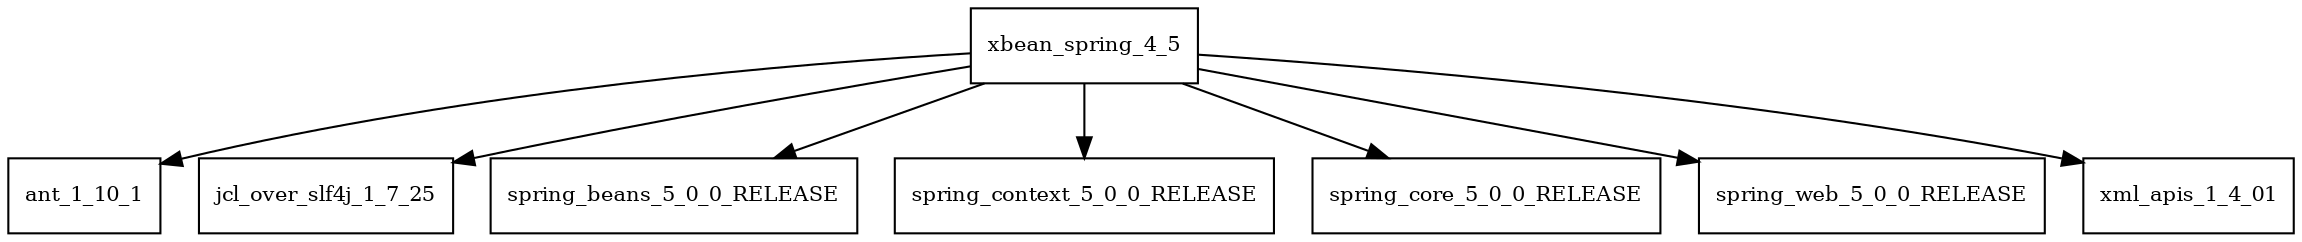 digraph xbean_spring_4_5_dependencies {
  node [shape = box, fontsize=10.0];
  xbean_spring_4_5 -> ant_1_10_1;
  xbean_spring_4_5 -> jcl_over_slf4j_1_7_25;
  xbean_spring_4_5 -> spring_beans_5_0_0_RELEASE;
  xbean_spring_4_5 -> spring_context_5_0_0_RELEASE;
  xbean_spring_4_5 -> spring_core_5_0_0_RELEASE;
  xbean_spring_4_5 -> spring_web_5_0_0_RELEASE;
  xbean_spring_4_5 -> xml_apis_1_4_01;
}
